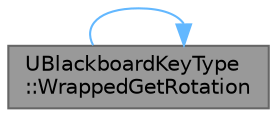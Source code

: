 digraph "UBlackboardKeyType::WrappedGetRotation"
{
 // INTERACTIVE_SVG=YES
 // LATEX_PDF_SIZE
  bgcolor="transparent";
  edge [fontname=Helvetica,fontsize=10,labelfontname=Helvetica,labelfontsize=10];
  node [fontname=Helvetica,fontsize=10,shape=box,height=0.2,width=0.4];
  rankdir="LR";
  Node1 [id="Node000001",label="UBlackboardKeyType\l::WrappedGetRotation",height=0.2,width=0.4,color="gray40", fillcolor="grey60", style="filled", fontcolor="black",tooltip="extract rotation from entry, supports instanced keys"];
  Node1 -> Node1 [id="edge1_Node000001_Node000001",color="steelblue1",style="solid",tooltip=" "];
}
